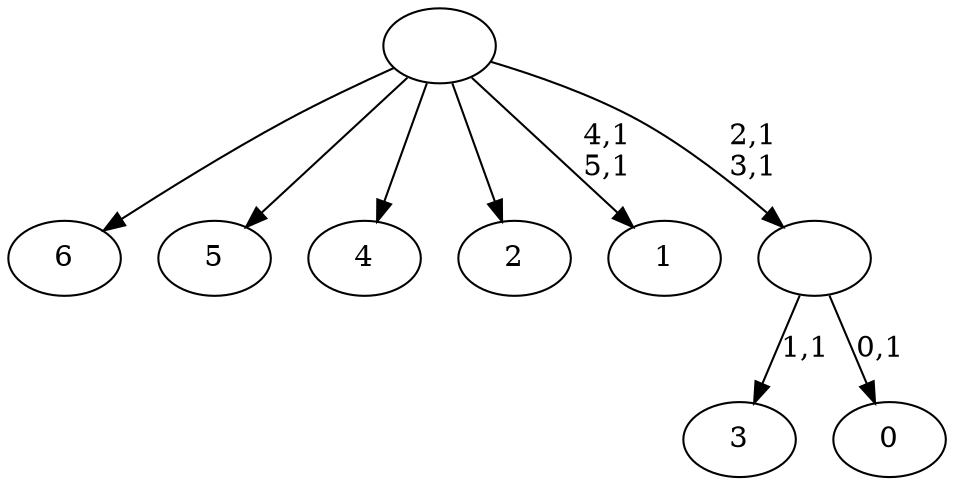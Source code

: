 digraph T {
	13 [label="6"]
	12 [label="5"]
	11 [label="4"]
	10 [label="3"]
	8 [label="2"]
	7 [label="1"]
	4 [label="0"]
	2 [label=""]
	0 [label=""]
	2 -> 4 [label="0,1"]
	2 -> 10 [label="1,1"]
	0 -> 2 [label="2,1\n3,1"]
	0 -> 7 [label="4,1\n5,1"]
	0 -> 13 [label=""]
	0 -> 12 [label=""]
	0 -> 11 [label=""]
	0 -> 8 [label=""]
}

